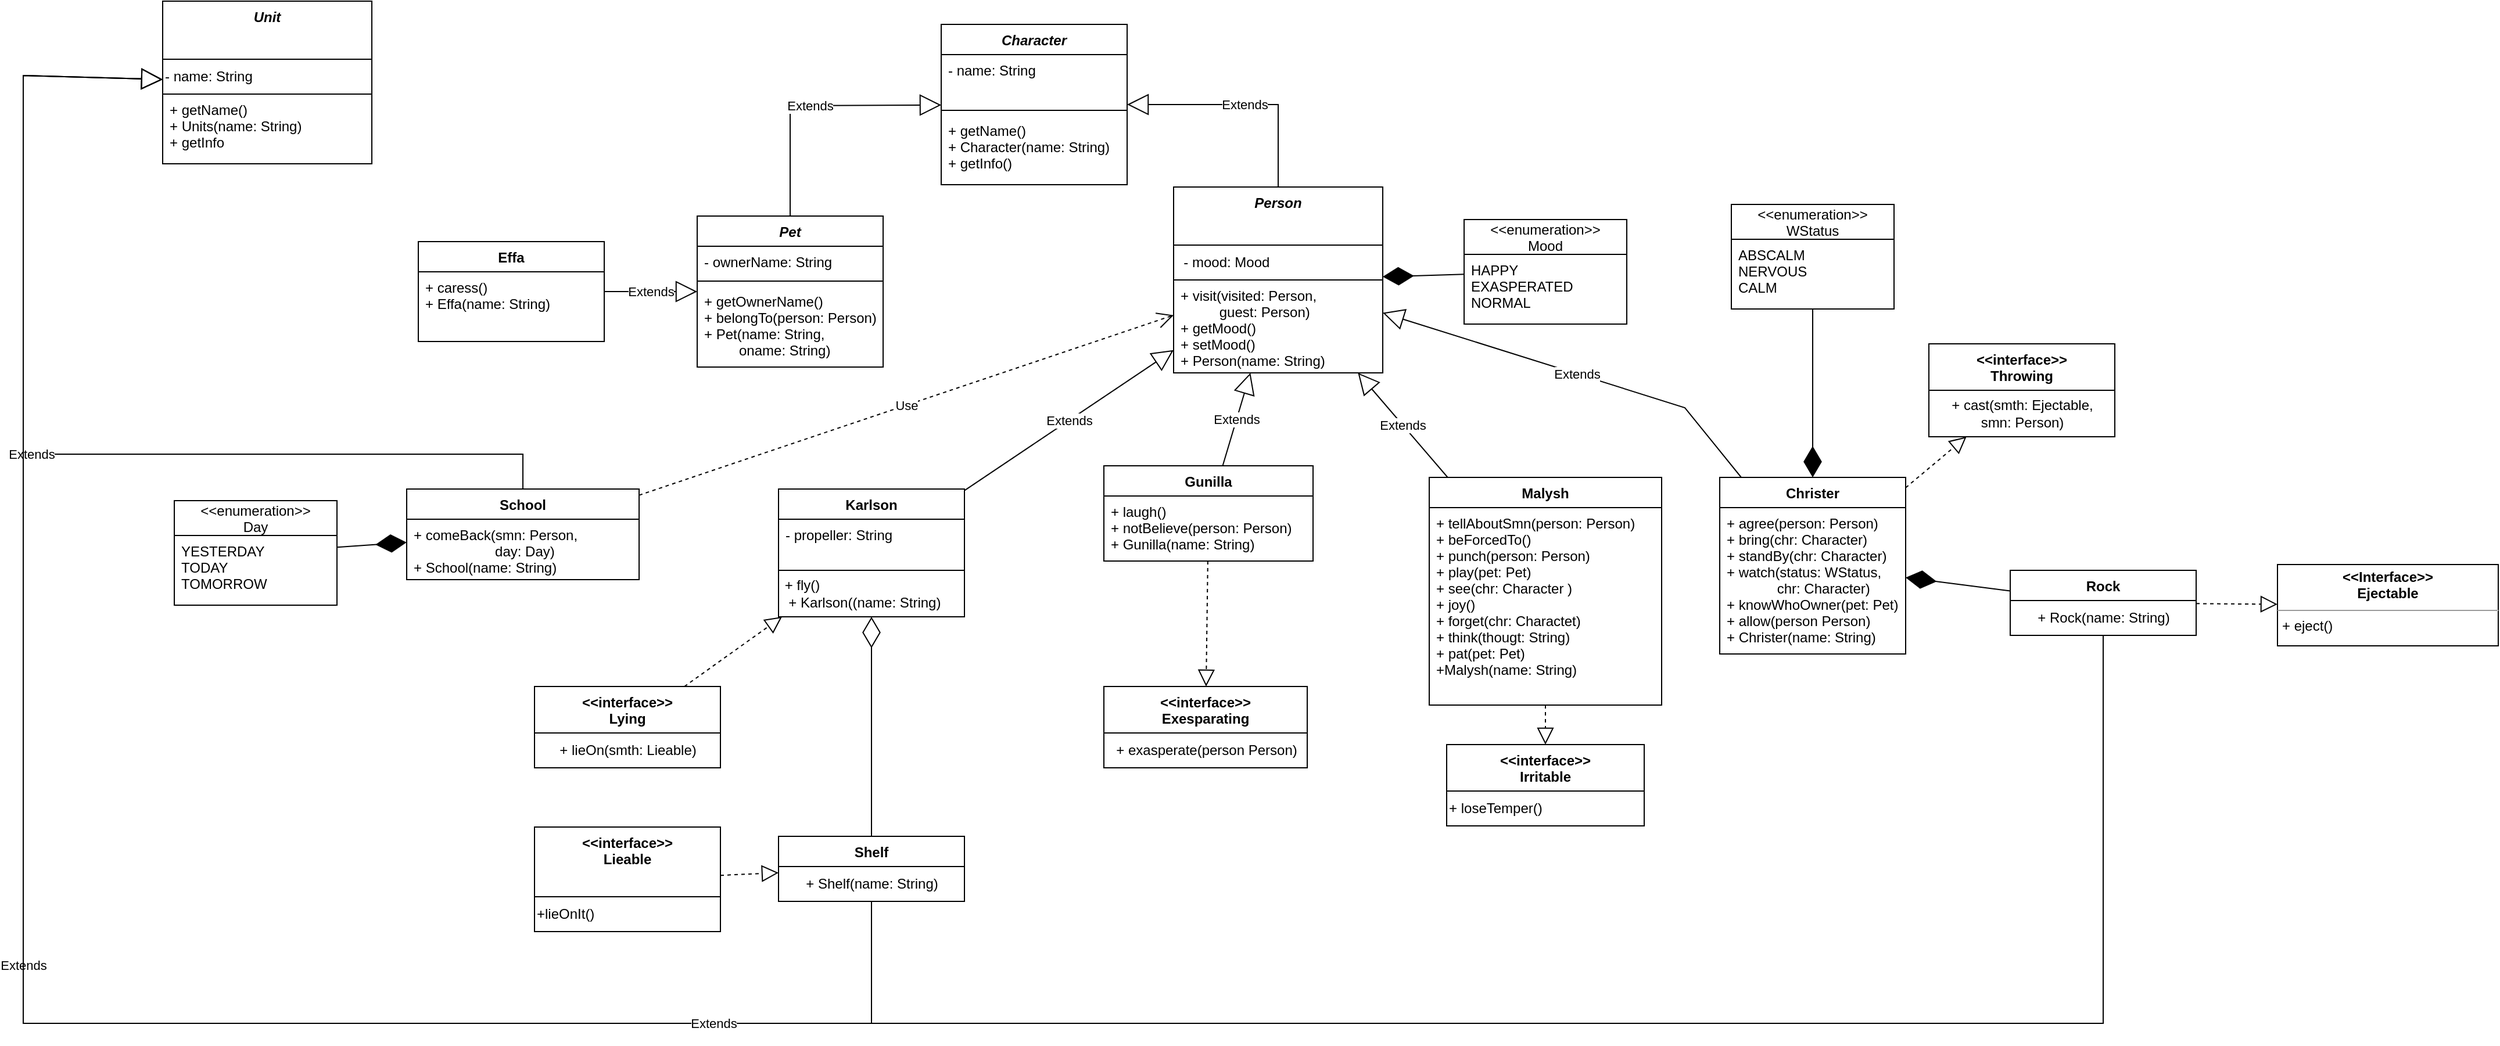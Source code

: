 <mxfile version="20.6.1" type="device"><diagram id="C5RBs43oDa-KdzZeNtuy" name="Page-1"><mxGraphModel dx="2957" dy="975" grid="1" gridSize="10" guides="1" tooltips="1" connect="1" arrows="1" fold="1" page="1" pageScale="1" pageWidth="827" pageHeight="1169" math="0" shadow="0"><root><mxCell id="WIyWlLk6GJQsqaUBKTNV-0"/><mxCell id="WIyWlLk6GJQsqaUBKTNV-1" parent="WIyWlLk6GJQsqaUBKTNV-0"/><mxCell id="LyGrpAxlFLTjC1J1gwCy-34" value="Person" style="swimlane;fontStyle=3;align=center;verticalAlign=top;childLayout=stackLayout;horizontal=1;startSize=50;horizontalStack=0;resizeParent=1;resizeParentMax=0;resizeLast=0;collapsible=1;marginBottom=0;strokeColor=default;fontSize=12;" parent="WIyWlLk6GJQsqaUBKTNV-1" vertex="1"><mxGeometry x="210" y="450" width="180" height="160" as="geometry"/></mxCell><mxCell id="pjEBKqfjAvjFwdHiH-X7-26" value="&amp;nbsp; - mood: Mood" style="text;html=1;align=left;verticalAlign=middle;resizable=0;points=[];autosize=1;strokeColor=default;fillColor=none;" parent="LyGrpAxlFLTjC1J1gwCy-34" vertex="1"><mxGeometry y="50" width="180" height="30" as="geometry"/></mxCell><mxCell id="LyGrpAxlFLTjC1J1gwCy-37" value="+ visit(visited: Person,  &#10;          guest: Person)&#10;+ getMood()&#10;+ setMood()&#10;+ Person(name: String)" style="text;strokeColor=none;fillColor=none;align=left;verticalAlign=top;spacingLeft=4;spacingRight=4;overflow=hidden;rotatable=0;points=[[0,0.5],[1,0.5]];portConstraint=eastwest;fontSize=12;" parent="LyGrpAxlFLTjC1J1gwCy-34" vertex="1"><mxGeometry y="80" width="180" height="80" as="geometry"/></mxCell><mxCell id="LyGrpAxlFLTjC1J1gwCy-38" value="&lt;&lt;enumeration&gt;&gt;&#10;Mood" style="swimlane;fontStyle=0;childLayout=stackLayout;horizontal=1;startSize=30;fillColor=none;horizontalStack=0;resizeParent=1;resizeParentMax=0;resizeLast=0;collapsible=1;marginBottom=0;strokeColor=default;fontSize=12;" parent="WIyWlLk6GJQsqaUBKTNV-1" vertex="1"><mxGeometry x="460" y="478" width="140" height="90" as="geometry"/></mxCell><mxCell id="LyGrpAxlFLTjC1J1gwCy-39" value="HAPPY&#10;EXASPERATED&#10;NORMAL" style="text;strokeColor=none;fillColor=none;align=left;verticalAlign=top;spacingLeft=4;spacingRight=4;overflow=hidden;rotatable=0;points=[[0,0.5],[1,0.5]];portConstraint=eastwest;fontSize=12;" parent="LyGrpAxlFLTjC1J1gwCy-38" vertex="1"><mxGeometry y="30" width="140" height="60" as="geometry"/></mxCell><mxCell id="LyGrpAxlFLTjC1J1gwCy-43" value="Gunilla" style="swimlane;fontStyle=1;align=center;verticalAlign=top;childLayout=stackLayout;horizontal=1;startSize=26;horizontalStack=0;resizeParent=1;resizeParentMax=0;resizeLast=0;collapsible=1;marginBottom=0;strokeColor=default;fontSize=12;" parent="WIyWlLk6GJQsqaUBKTNV-1" vertex="1"><mxGeometry x="150" y="690" width="180" height="82" as="geometry"/></mxCell><mxCell id="LyGrpAxlFLTjC1J1gwCy-46" value="+ laugh()&#10;+ notBelieve(person: Person)&#10;+ Gunilla(name: String)" style="text;strokeColor=none;fillColor=none;align=left;verticalAlign=top;spacingLeft=4;spacingRight=4;overflow=hidden;rotatable=0;points=[[0,0.5],[1,0.5]];portConstraint=eastwest;fontSize=12;" parent="LyGrpAxlFLTjC1J1gwCy-43" vertex="1"><mxGeometry y="26" width="180" height="56" as="geometry"/></mxCell><mxCell id="LyGrpAxlFLTjC1J1gwCy-47" value="Malysh" style="swimlane;fontStyle=1;align=center;verticalAlign=top;childLayout=stackLayout;horizontal=1;startSize=26;horizontalStack=0;resizeParent=1;resizeParentMax=0;resizeLast=0;collapsible=1;marginBottom=0;strokeColor=default;fontSize=12;" parent="WIyWlLk6GJQsqaUBKTNV-1" vertex="1"><mxGeometry x="430" y="700" width="200" height="196" as="geometry"/></mxCell><mxCell id="LyGrpAxlFLTjC1J1gwCy-49" value="+ tellAboutSmn(person: Person)&#10;+ beForcedTo()&#10;+ punch(person: Person)&#10;+ play(pet: Pet)&#10;+ see(chr: Character )&#10;+ joy()&#10;+ forget(chr: Charactet)&#10;+ think(thougt: String)&#10;+ pat(pet: Pet)&#10;+Malysh(name: String)" style="text;strokeColor=none;fillColor=none;align=left;verticalAlign=top;spacingLeft=4;spacingRight=4;overflow=hidden;rotatable=0;points=[[0,0.5],[1,0.5]];portConstraint=eastwest;fontSize=12;" parent="LyGrpAxlFLTjC1J1gwCy-47" vertex="1"><mxGeometry y="26" width="200" height="170" as="geometry"/></mxCell><mxCell id="LyGrpAxlFLTjC1J1gwCy-50" value="Christer" style="swimlane;fontStyle=1;align=center;verticalAlign=top;childLayout=stackLayout;horizontal=1;startSize=26;horizontalStack=0;resizeParent=1;resizeParentMax=0;resizeLast=0;collapsible=1;marginBottom=0;strokeColor=default;fontSize=12;" parent="WIyWlLk6GJQsqaUBKTNV-1" vertex="1"><mxGeometry x="680" y="700" width="160" height="152" as="geometry"/></mxCell><mxCell id="LyGrpAxlFLTjC1J1gwCy-52" value="+ agree(person: Person)&#10;+ bring(chr: Character)&#10;+ standBy(chr: Character)&#10;+ watch(status: WStatus,&#10;             chr: Character)&#10;+ knowWhoOwner(pet: Pet)&#10;+ allow(person Person)&#10;+ Christer(name: String)" style="text;strokeColor=none;fillColor=none;align=left;verticalAlign=top;spacingLeft=4;spacingRight=4;overflow=hidden;rotatable=0;points=[[0,0.5],[1,0.5]];portConstraint=eastwest;fontSize=12;" parent="LyGrpAxlFLTjC1J1gwCy-50" vertex="1"><mxGeometry y="26" width="160" height="126" as="geometry"/></mxCell><mxCell id="LyGrpAxlFLTjC1J1gwCy-53" value="&lt;&lt;enumeration&gt;&gt;&#10;WStatus" style="swimlane;fontStyle=0;childLayout=stackLayout;horizontal=1;startSize=30;fillColor=none;horizontalStack=0;resizeParent=1;resizeParentMax=0;resizeLast=0;collapsible=1;marginBottom=0;strokeColor=default;fontSize=12;" parent="WIyWlLk6GJQsqaUBKTNV-1" vertex="1"><mxGeometry x="690" y="465" width="140" height="90" as="geometry"/></mxCell><mxCell id="LyGrpAxlFLTjC1J1gwCy-54" value="ABSCALM&#10;NERVOUS&#10;CALM" style="text;strokeColor=none;fillColor=none;align=left;verticalAlign=top;spacingLeft=4;spacingRight=4;overflow=hidden;rotatable=0;points=[[0,0.5],[1,0.5]];portConstraint=eastwest;fontSize=12;" parent="LyGrpAxlFLTjC1J1gwCy-53" vertex="1"><mxGeometry y="30" width="140" height="60" as="geometry"/></mxCell><mxCell id="LyGrpAxlFLTjC1J1gwCy-63" value="Karlson" style="swimlane;fontStyle=1;align=center;verticalAlign=top;childLayout=stackLayout;horizontal=1;startSize=26;horizontalStack=0;resizeParent=1;resizeParentMax=0;resizeLast=0;collapsible=1;marginBottom=0;strokeColor=default;fontSize=12;" parent="WIyWlLk6GJQsqaUBKTNV-1" vertex="1"><mxGeometry x="-130" y="710" width="160" height="110" as="geometry"/></mxCell><mxCell id="LyGrpAxlFLTjC1J1gwCy-64" value="- propeller: String" style="text;strokeColor=none;fillColor=none;align=left;verticalAlign=top;spacingLeft=4;spacingRight=4;overflow=hidden;rotatable=0;points=[[0,0.5],[1,0.5]];portConstraint=eastwest;fontSize=12;" parent="LyGrpAxlFLTjC1J1gwCy-63" vertex="1"><mxGeometry y="26" width="160" height="44" as="geometry"/></mxCell><mxCell id="pjEBKqfjAvjFwdHiH-X7-18" value="&amp;nbsp;+ fly()&lt;br&gt;&amp;nbsp; + Karlson((name: String)" style="text;html=1;align=left;verticalAlign=middle;resizable=0;points=[];autosize=1;strokeColor=default;fillColor=none;" parent="LyGrpAxlFLTjC1J1gwCy-63" vertex="1"><mxGeometry y="70" width="160" height="40" as="geometry"/></mxCell><mxCell id="LyGrpAxlFLTjC1J1gwCy-68" value="Effa" style="swimlane;fontStyle=1;align=center;verticalAlign=top;childLayout=stackLayout;horizontal=1;startSize=26;horizontalStack=0;resizeParent=1;resizeParentMax=0;resizeLast=0;collapsible=1;marginBottom=0;strokeColor=default;fontSize=12;" parent="WIyWlLk6GJQsqaUBKTNV-1" vertex="1"><mxGeometry x="-440" y="497" width="160" height="86" as="geometry"/></mxCell><mxCell id="LyGrpAxlFLTjC1J1gwCy-71" value="+ caress()&#10;+ Effa(name: String)" style="text;strokeColor=none;fillColor=none;align=left;verticalAlign=top;spacingLeft=4;spacingRight=4;overflow=hidden;rotatable=0;points=[[0,0.5],[1,0.5]];portConstraint=eastwest;fontSize=12;" parent="LyGrpAxlFLTjC1J1gwCy-68" vertex="1"><mxGeometry y="26" width="160" height="60" as="geometry"/></mxCell><mxCell id="LyGrpAxlFLTjC1J1gwCy-73" value="Rock" style="swimlane;fontStyle=1;align=center;verticalAlign=top;childLayout=stackLayout;horizontal=1;startSize=26;horizontalStack=0;resizeParent=1;resizeParentMax=0;resizeLast=0;collapsible=1;marginBottom=0;strokeColor=default;fontSize=12;" parent="WIyWlLk6GJQsqaUBKTNV-1" vertex="1"><mxGeometry x="930" y="780" width="160" height="56" as="geometry"/></mxCell><mxCell id="pjEBKqfjAvjFwdHiH-X7-65" value="+ Rock&lt;span style=&quot;text-align: left;&quot;&gt;(name: String)&lt;/span&gt;" style="text;html=1;align=center;verticalAlign=middle;resizable=0;points=[];autosize=1;strokeColor=default;fillColor=none;" parent="LyGrpAxlFLTjC1J1gwCy-73" vertex="1"><mxGeometry y="26" width="160" height="30" as="geometry"/></mxCell><mxCell id="LyGrpAxlFLTjC1J1gwCy-79" value="&lt;&lt;interface&gt;&gt;&#10;Throwing&#10;" style="swimlane;fontStyle=1;align=center;verticalAlign=top;childLayout=stackLayout;horizontal=1;startSize=40;horizontalStack=0;resizeParent=1;resizeParentMax=0;resizeLast=0;collapsible=1;marginBottom=0;strokeColor=default;fontSize=12;" parent="WIyWlLk6GJQsqaUBKTNV-1" vertex="1"><mxGeometry x="860" y="585" width="160" height="80" as="geometry"/></mxCell><mxCell id="pjEBKqfjAvjFwdHiH-X7-2" value="+ cast(smth: Ejectable, &lt;br&gt;smn: Person)" style="text;html=1;align=center;verticalAlign=middle;resizable=0;points=[];autosize=1;strokeColor=none;fillColor=none;" parent="LyGrpAxlFLTjC1J1gwCy-79" vertex="1"><mxGeometry y="40" width="160" height="40" as="geometry"/></mxCell><mxCell id="LyGrpAxlFLTjC1J1gwCy-84" value="Shelf" style="swimlane;fontStyle=1;align=center;verticalAlign=top;childLayout=stackLayout;horizontal=1;startSize=26;horizontalStack=0;resizeParent=1;resizeParentMax=0;resizeLast=0;collapsible=1;marginBottom=0;strokeColor=default;fontSize=12;rotation=0;" parent="WIyWlLk6GJQsqaUBKTNV-1" vertex="1"><mxGeometry x="-130" y="1009" width="160" height="56" as="geometry"/></mxCell><mxCell id="pjEBKqfjAvjFwdHiH-X7-64" value="+ Shelf(name: String)" style="text;html=1;align=center;verticalAlign=middle;resizable=0;points=[];autosize=1;strokeColor=default;fillColor=none;" parent="LyGrpAxlFLTjC1J1gwCy-84" vertex="1"><mxGeometry y="26" width="160" height="30" as="geometry"/></mxCell><mxCell id="LyGrpAxlFLTjC1J1gwCy-88" value="&lt;&lt;interface&gt;&gt;&#10;Lying" style="swimlane;fontStyle=1;align=center;verticalAlign=top;childLayout=stackLayout;horizontal=1;startSize=40;horizontalStack=0;resizeParent=1;resizeParentMax=0;resizeLast=0;collapsible=1;marginBottom=0;strokeColor=default;fontSize=12;" parent="WIyWlLk6GJQsqaUBKTNV-1" vertex="1"><mxGeometry x="-340" y="880" width="160" height="70" as="geometry"/></mxCell><mxCell id="pjEBKqfjAvjFwdHiH-X7-61" value="+ lieOn(smth: Lieable)" style="text;html=1;align=center;verticalAlign=middle;resizable=0;points=[];autosize=1;strokeColor=none;fillColor=none;" parent="LyGrpAxlFLTjC1J1gwCy-88" vertex="1"><mxGeometry y="40" width="160" height="30" as="geometry"/></mxCell><mxCell id="LyGrpAxlFLTjC1J1gwCy-116" value="School" style="swimlane;fontStyle=1;align=center;verticalAlign=top;childLayout=stackLayout;horizontal=1;startSize=26;horizontalStack=0;resizeParent=1;resizeParentMax=0;resizeLast=0;collapsible=1;marginBottom=0;strokeColor=default;fontSize=12;" parent="WIyWlLk6GJQsqaUBKTNV-1" vertex="1"><mxGeometry x="-450" y="710" width="200" height="78" as="geometry"/></mxCell><mxCell id="LyGrpAxlFLTjC1J1gwCy-119" value="+ comeBack(smn: Person, &#10;                     day: Day)&#10;+ School(name: String)&#10;" style="text;strokeColor=none;fillColor=none;align=left;verticalAlign=top;spacingLeft=4;spacingRight=4;overflow=hidden;rotatable=0;points=[[0,0.5],[1,0.5]];portConstraint=eastwest;fontSize=12;" parent="LyGrpAxlFLTjC1J1gwCy-116" vertex="1"><mxGeometry y="26" width="200" height="52" as="geometry"/></mxCell><mxCell id="pjEBKqfjAvjFwdHiH-X7-1" value="&lt;p style=&quot;margin:0px;margin-top:4px;text-align:center;&quot;&gt;&lt;b&gt;&amp;lt;&amp;lt;Interface&amp;gt;&amp;gt;&lt;br&gt;Ejectable&lt;/b&gt;&lt;/p&gt;&lt;hr size=&quot;1&quot;&gt;&lt;p style=&quot;margin:0px;margin-left:4px;&quot;&gt;+ eject()&lt;b&gt;&lt;br&gt;&lt;/b&gt;&lt;/p&gt;&lt;p style=&quot;margin:0px;margin-left:4px;&quot;&gt;&lt;b&gt;&lt;br&gt;&lt;/b&gt;&lt;/p&gt;&lt;p style=&quot;margin:0px;margin-left:4px;&quot;&gt;&lt;b&gt;&lt;br&gt;&lt;/b&gt;&lt;/p&gt;&lt;p style=&quot;margin:0px;margin-left:4px;&quot;&gt;&lt;br&gt;&lt;/p&gt;" style="verticalAlign=top;align=left;overflow=fill;fontSize=12;fontFamily=Helvetica;html=1;shadow=0;glass=0;sketch=0;strokeColor=default;gradientColor=none;" parent="WIyWlLk6GJQsqaUBKTNV-1" vertex="1"><mxGeometry x="1160" y="775" width="190" height="70" as="geometry"/></mxCell><mxCell id="pjEBKqfjAvjFwdHiH-X7-3" value="Pet" style="swimlane;fontStyle=3;align=center;verticalAlign=top;childLayout=stackLayout;horizontal=1;startSize=26;horizontalStack=0;resizeParent=1;resizeParentMax=0;resizeLast=0;collapsible=1;marginBottom=0;strokeColor=default;fontSize=12;" parent="WIyWlLk6GJQsqaUBKTNV-1" vertex="1"><mxGeometry x="-200" y="475" width="160" height="130" as="geometry"/></mxCell><mxCell id="pjEBKqfjAvjFwdHiH-X7-4" value="- ownerName: String" style="text;strokeColor=none;fillColor=none;align=left;verticalAlign=top;spacingLeft=4;spacingRight=4;overflow=hidden;rotatable=0;points=[[0,0.5],[1,0.5]];portConstraint=eastwest;fontSize=12;" parent="pjEBKqfjAvjFwdHiH-X7-3" vertex="1"><mxGeometry y="26" width="160" height="26" as="geometry"/></mxCell><mxCell id="pjEBKqfjAvjFwdHiH-X7-5" value="" style="line;strokeWidth=1;fillColor=none;align=left;verticalAlign=middle;spacingTop=-1;spacingLeft=3;spacingRight=3;rotatable=0;labelPosition=right;points=[];portConstraint=eastwest;strokeColor=inherit;fontSize=12;" parent="pjEBKqfjAvjFwdHiH-X7-3" vertex="1"><mxGeometry y="52" width="160" height="8" as="geometry"/></mxCell><mxCell id="pjEBKqfjAvjFwdHiH-X7-6" value="+ getOwnerName()&#10;+ belongTo(person: Person)&#10;+ Pet(name: String, &#10;         oname: String)" style="text;strokeColor=none;fillColor=none;align=left;verticalAlign=top;spacingLeft=4;spacingRight=4;overflow=hidden;rotatable=0;points=[[0,0.5],[1,0.5]];portConstraint=eastwest;fontSize=12;" parent="pjEBKqfjAvjFwdHiH-X7-3" vertex="1"><mxGeometry y="60" width="160" height="70" as="geometry"/></mxCell><mxCell id="pjEBKqfjAvjFwdHiH-X7-7" value="Character" style="swimlane;fontStyle=3;align=center;verticalAlign=top;childLayout=stackLayout;horizontal=1;startSize=26;horizontalStack=0;resizeParent=1;resizeParentMax=0;resizeLast=0;collapsible=1;marginBottom=0;strokeColor=default;fontSize=12;" parent="WIyWlLk6GJQsqaUBKTNV-1" vertex="1"><mxGeometry x="10" y="310" width="160" height="138" as="geometry"/></mxCell><mxCell id="pjEBKqfjAvjFwdHiH-X7-8" value="- name: String&#10;" style="text;strokeColor=none;fillColor=none;align=left;verticalAlign=top;spacingLeft=4;spacingRight=4;overflow=hidden;rotatable=0;points=[[0,0.5],[1,0.5]];portConstraint=eastwest;fontSize=12;" parent="pjEBKqfjAvjFwdHiH-X7-7" vertex="1"><mxGeometry y="26" width="160" height="44" as="geometry"/></mxCell><mxCell id="pjEBKqfjAvjFwdHiH-X7-9" value="" style="line;strokeWidth=1;fillColor=none;align=left;verticalAlign=middle;spacingTop=-1;spacingLeft=3;spacingRight=3;rotatable=0;labelPosition=right;points=[];portConstraint=eastwest;strokeColor=inherit;fontSize=12;" parent="pjEBKqfjAvjFwdHiH-X7-7" vertex="1"><mxGeometry y="70" width="160" height="8" as="geometry"/></mxCell><mxCell id="pjEBKqfjAvjFwdHiH-X7-10" value="+ getName()&#10;+ Character(name: String)&#10;+ getInfo()" style="text;strokeColor=none;fillColor=none;align=left;verticalAlign=top;spacingLeft=4;spacingRight=4;overflow=hidden;rotatable=0;points=[[0,0.5],[1,0.5]];portConstraint=eastwest;fontSize=12;" parent="pjEBKqfjAvjFwdHiH-X7-7" vertex="1"><mxGeometry y="78" width="160" height="60" as="geometry"/></mxCell><mxCell id="pjEBKqfjAvjFwdHiH-X7-22" value="&lt;&lt;interface&gt;&gt;&#10;Exesparating&#10;" style="swimlane;fontStyle=1;align=center;verticalAlign=top;childLayout=stackLayout;horizontal=1;startSize=40;horizontalStack=0;resizeParent=1;resizeParentMax=0;resizeLast=0;collapsible=1;marginBottom=0;strokeColor=default;fontSize=12;" parent="WIyWlLk6GJQsqaUBKTNV-1" vertex="1"><mxGeometry x="150" y="880" width="175" height="70" as="geometry"/></mxCell><mxCell id="pjEBKqfjAvjFwdHiH-X7-23" value="&lt;span style=&quot;text-align: left;&quot;&gt;+ exasperate(person Person)&lt;/span&gt;" style="text;html=1;align=center;verticalAlign=middle;resizable=0;points=[];autosize=1;strokeColor=none;fillColor=none;" parent="pjEBKqfjAvjFwdHiH-X7-22" vertex="1"><mxGeometry y="40" width="175" height="30" as="geometry"/></mxCell><mxCell id="pjEBKqfjAvjFwdHiH-X7-29" value="&lt;&lt;interface&gt;&gt;&#10;Irritable&#10;" style="swimlane;fontStyle=1;align=center;verticalAlign=top;childLayout=stackLayout;horizontal=1;startSize=40;horizontalStack=0;resizeParent=1;resizeParentMax=0;resizeLast=0;collapsible=1;marginBottom=0;strokeColor=default;fontSize=12;" parent="WIyWlLk6GJQsqaUBKTNV-1" vertex="1"><mxGeometry x="445" y="930" width="170" height="70" as="geometry"/></mxCell><mxCell id="pjEBKqfjAvjFwdHiH-X7-30" value="&lt;span style=&quot;&quot;&gt;+ l&lt;/span&gt;oseTemper()" style="text;html=1;align=left;verticalAlign=middle;resizable=0;points=[];autosize=1;strokeColor=none;fillColor=none;" parent="pjEBKqfjAvjFwdHiH-X7-29" vertex="1"><mxGeometry y="40" width="170" height="30" as="geometry"/></mxCell><mxCell id="pjEBKqfjAvjFwdHiH-X7-31" value="" style="endArrow=block;dashed=1;endFill=0;endSize=12;html=1;rounded=0;" parent="WIyWlLk6GJQsqaUBKTNV-1" source="LyGrpAxlFLTjC1J1gwCy-43" target="pjEBKqfjAvjFwdHiH-X7-22" edge="1"><mxGeometry width="160" relative="1" as="geometry"><mxPoint x="270" y="820" as="sourcePoint"/><mxPoint x="430" y="820" as="targetPoint"/></mxGeometry></mxCell><mxCell id="pjEBKqfjAvjFwdHiH-X7-32" value="" style="endArrow=block;dashed=1;endFill=0;endSize=12;html=1;rounded=0;" parent="WIyWlLk6GJQsqaUBKTNV-1" source="LyGrpAxlFLTjC1J1gwCy-47" target="pjEBKqfjAvjFwdHiH-X7-29" edge="1"><mxGeometry width="160" relative="1" as="geometry"><mxPoint x="248.75" y="790" as="sourcePoint"/><mxPoint x="245.972" y="890" as="targetPoint"/></mxGeometry></mxCell><mxCell id="pjEBKqfjAvjFwdHiH-X7-33" value="" style="endArrow=diamondThin;endFill=1;endSize=24;html=1;rounded=0;" parent="WIyWlLk6GJQsqaUBKTNV-1" source="LyGrpAxlFLTjC1J1gwCy-38" target="LyGrpAxlFLTjC1J1gwCy-34" edge="1"><mxGeometry width="160" relative="1" as="geometry"><mxPoint x="480" y="390" as="sourcePoint"/><mxPoint x="450" y="460" as="targetPoint"/></mxGeometry></mxCell><mxCell id="pjEBKqfjAvjFwdHiH-X7-34" value="Extends" style="endArrow=block;endSize=16;endFill=0;html=1;rounded=0;" parent="WIyWlLk6GJQsqaUBKTNV-1" source="LyGrpAxlFLTjC1J1gwCy-34" target="pjEBKqfjAvjFwdHiH-X7-7" edge="1"><mxGeometry width="160" relative="1" as="geometry"><mxPoint x="320" y="450" as="sourcePoint"/><mxPoint x="480" y="450" as="targetPoint"/><Array as="points"><mxPoint x="300" y="379"/></Array></mxGeometry></mxCell><mxCell id="pjEBKqfjAvjFwdHiH-X7-35" value="Extends" style="endArrow=block;endSize=16;endFill=0;html=1;rounded=0;" parent="WIyWlLk6GJQsqaUBKTNV-1" source="pjEBKqfjAvjFwdHiH-X7-3" target="pjEBKqfjAvjFwdHiH-X7-7" edge="1"><mxGeometry width="160" relative="1" as="geometry"><mxPoint x="310.0" y="460" as="sourcePoint"/><mxPoint x="180.0" y="389" as="targetPoint"/><Array as="points"><mxPoint x="-120" y="380"/></Array></mxGeometry></mxCell><mxCell id="pjEBKqfjAvjFwdHiH-X7-36" value="Extends" style="endArrow=block;endSize=16;endFill=0;html=1;rounded=0;" parent="WIyWlLk6GJQsqaUBKTNV-1" source="LyGrpAxlFLTjC1J1gwCy-43" target="LyGrpAxlFLTjC1J1gwCy-34" edge="1"><mxGeometry width="160" relative="1" as="geometry"><mxPoint x="280" y="630" as="sourcePoint"/><mxPoint x="440" y="630" as="targetPoint"/></mxGeometry></mxCell><mxCell id="pjEBKqfjAvjFwdHiH-X7-37" value="Extends" style="endArrow=block;endSize=16;endFill=0;html=1;rounded=0;" parent="WIyWlLk6GJQsqaUBKTNV-1" source="LyGrpAxlFLTjC1J1gwCy-63" target="LyGrpAxlFLTjC1J1gwCy-34" edge="1"><mxGeometry width="160" relative="1" as="geometry"><mxPoint x="290.0" y="640" as="sourcePoint"/><mxPoint x="450" y="640" as="targetPoint"/></mxGeometry></mxCell><mxCell id="pjEBKqfjAvjFwdHiH-X7-38" value="Extends" style="endArrow=block;endSize=16;endFill=0;html=1;rounded=0;" parent="WIyWlLk6GJQsqaUBKTNV-1" source="LyGrpAxlFLTjC1J1gwCy-47" target="LyGrpAxlFLTjC1J1gwCy-34" edge="1"><mxGeometry width="160" relative="1" as="geometry"><mxPoint x="300.0" y="650" as="sourcePoint"/><mxPoint x="460" y="650" as="targetPoint"/></mxGeometry></mxCell><mxCell id="pjEBKqfjAvjFwdHiH-X7-39" value="Extends" style="endArrow=block;endSize=16;endFill=0;html=1;rounded=0;" parent="WIyWlLk6GJQsqaUBKTNV-1" source="LyGrpAxlFLTjC1J1gwCy-50" target="LyGrpAxlFLTjC1J1gwCy-34" edge="1"><mxGeometry width="160" relative="1" as="geometry"><mxPoint x="310.0" y="660" as="sourcePoint"/><mxPoint x="400" y="520" as="targetPoint"/><Array as="points"><mxPoint x="650" y="640"/></Array></mxGeometry></mxCell><mxCell id="pjEBKqfjAvjFwdHiH-X7-40" value="&lt;&lt;enumeration&gt;&gt;&#10;Day" style="swimlane;fontStyle=0;childLayout=stackLayout;horizontal=1;startSize=30;fillColor=none;horizontalStack=0;resizeParent=1;resizeParentMax=0;resizeLast=0;collapsible=1;marginBottom=0;strokeColor=default;fontSize=12;" parent="WIyWlLk6GJQsqaUBKTNV-1" vertex="1"><mxGeometry x="-650" y="720" width="140" height="90" as="geometry"/></mxCell><mxCell id="pjEBKqfjAvjFwdHiH-X7-41" value="YESTERDAY&#10;TODAY&#10;TOMORROW" style="text;strokeColor=none;fillColor=none;align=left;verticalAlign=top;spacingLeft=4;spacingRight=4;overflow=hidden;rotatable=0;points=[[0,0.5],[1,0.5]];portConstraint=eastwest;fontSize=12;" parent="pjEBKqfjAvjFwdHiH-X7-40" vertex="1"><mxGeometry y="30" width="140" height="60" as="geometry"/></mxCell><mxCell id="pjEBKqfjAvjFwdHiH-X7-42" value="" style="endArrow=diamondThin;endFill=1;endSize=24;html=1;rounded=0;" parent="WIyWlLk6GJQsqaUBKTNV-1" source="pjEBKqfjAvjFwdHiH-X7-40" target="LyGrpAxlFLTjC1J1gwCy-116" edge="1"><mxGeometry width="160" relative="1" as="geometry"><mxPoint x="170" y="313" as="sourcePoint"/><mxPoint x="100" y="313" as="targetPoint"/></mxGeometry></mxCell><mxCell id="pjEBKqfjAvjFwdHiH-X7-49" value="Use" style="endArrow=open;endSize=12;dashed=1;html=1;rounded=0;" parent="WIyWlLk6GJQsqaUBKTNV-1" source="LyGrpAxlFLTjC1J1gwCy-116" target="LyGrpAxlFLTjC1J1gwCy-34" edge="1"><mxGeometry width="160" relative="1" as="geometry"><mxPoint x="-110" y="720" as="sourcePoint"/><mxPoint x="50" y="720" as="targetPoint"/></mxGeometry></mxCell><mxCell id="pjEBKqfjAvjFwdHiH-X7-50" value="" style="endArrow=block;dashed=1;endFill=0;endSize=12;html=1;rounded=0;" parent="WIyWlLk6GJQsqaUBKTNV-1" source="LyGrpAxlFLTjC1J1gwCy-50" target="LyGrpAxlFLTjC1J1gwCy-79" edge="1"><mxGeometry width="160" relative="1" as="geometry"><mxPoint x="700" y="800" as="sourcePoint"/><mxPoint x="860" y="800" as="targetPoint"/></mxGeometry></mxCell><mxCell id="pjEBKqfjAvjFwdHiH-X7-51" value="" style="endArrow=block;dashed=1;endFill=0;endSize=12;html=1;rounded=0;" parent="WIyWlLk6GJQsqaUBKTNV-1" source="LyGrpAxlFLTjC1J1gwCy-73" target="pjEBKqfjAvjFwdHiH-X7-1" edge="1"><mxGeometry width="160" relative="1" as="geometry"><mxPoint x="905" y="1009.545" as="sourcePoint"/><mxPoint x="965" y="1005.455" as="targetPoint"/></mxGeometry></mxCell><mxCell id="pjEBKqfjAvjFwdHiH-X7-54" value="Extends" style="endArrow=block;endSize=16;endFill=0;html=1;rounded=0;" parent="WIyWlLk6GJQsqaUBKTNV-1" source="LyGrpAxlFLTjC1J1gwCy-68" target="pjEBKqfjAvjFwdHiH-X7-3" edge="1"><mxGeometry width="160" relative="1" as="geometry"><mxPoint x="-110" y="475" as="sourcePoint"/><mxPoint x="20" y="389.381" as="targetPoint"/><Array as="points"/></mxGeometry></mxCell><mxCell id="pjEBKqfjAvjFwdHiH-X7-55" value="" style="endArrow=block;dashed=1;endFill=0;endSize=12;html=1;rounded=0;" parent="WIyWlLk6GJQsqaUBKTNV-1" source="LyGrpAxlFLTjC1J1gwCy-88" target="LyGrpAxlFLTjC1J1gwCy-63" edge="1"><mxGeometry width="160" relative="1" as="geometry"><mxPoint x="248.75" y="790" as="sourcePoint"/><mxPoint x="245.972" y="890" as="targetPoint"/></mxGeometry></mxCell><mxCell id="pjEBKqfjAvjFwdHiH-X7-58" value="&lt;&lt;interface&gt;&gt;&#10;Lieable" style="swimlane;fontStyle=1;align=center;verticalAlign=top;childLayout=stackLayout;horizontal=1;startSize=60;horizontalStack=0;resizeParent=1;resizeParentMax=0;resizeLast=0;collapsible=1;marginBottom=0;strokeColor=default;fontSize=12;" parent="WIyWlLk6GJQsqaUBKTNV-1" vertex="1"><mxGeometry x="-340" y="1001" width="160" height="90" as="geometry"/></mxCell><mxCell id="pjEBKqfjAvjFwdHiH-X7-60" value="&lt;span style=&quot;&quot;&gt;+lieOnIt()&lt;/span&gt;" style="text;html=1;align=left;verticalAlign=middle;resizable=0;points=[];autosize=1;strokeColor=none;fillColor=none;" parent="pjEBKqfjAvjFwdHiH-X7-58" vertex="1"><mxGeometry y="60" width="160" height="30" as="geometry"/></mxCell><mxCell id="pjEBKqfjAvjFwdHiH-X7-59" value="" style="endArrow=block;dashed=1;endFill=0;endSize=12;html=1;rounded=0;" parent="WIyWlLk6GJQsqaUBKTNV-1" source="pjEBKqfjAvjFwdHiH-X7-58" target="LyGrpAxlFLTjC1J1gwCy-84" edge="1"><mxGeometry width="160" relative="1" as="geometry"><mxPoint x="-218.966" y="943" as="sourcePoint"/><mxPoint x="-91.724" y="820" as="targetPoint"/></mxGeometry></mxCell><mxCell id="pjEBKqfjAvjFwdHiH-X7-63" value="" style="endArrow=diamondThin;endFill=1;endSize=24;html=1;rounded=0;" parent="WIyWlLk6GJQsqaUBKTNV-1" source="LyGrpAxlFLTjC1J1gwCy-53" target="LyGrpAxlFLTjC1J1gwCy-50" edge="1"><mxGeometry width="160" relative="1" as="geometry"><mxPoint x="470.0" y="533" as="sourcePoint"/><mxPoint x="400.0" y="533" as="targetPoint"/></mxGeometry></mxCell><mxCell id="pjEBKqfjAvjFwdHiH-X7-66" value="Unit" style="swimlane;fontStyle=3;align=center;verticalAlign=top;childLayout=stackLayout;horizontal=1;startSize=50;horizontalStack=0;resizeParent=1;resizeParentMax=0;resizeLast=0;collapsible=1;marginBottom=0;strokeColor=default;fontSize=12;" parent="WIyWlLk6GJQsqaUBKTNV-1" vertex="1"><mxGeometry x="-660" y="290" width="180" height="140" as="geometry"/></mxCell><mxCell id="pjEBKqfjAvjFwdHiH-X7-67" value="- name: String" style="text;html=1;align=left;verticalAlign=middle;resizable=0;points=[];autosize=1;strokeColor=default;fillColor=none;" parent="pjEBKqfjAvjFwdHiH-X7-66" vertex="1"><mxGeometry y="50" width="180" height="30" as="geometry"/></mxCell><mxCell id="pjEBKqfjAvjFwdHiH-X7-68" value="+ getName()&#10;+ Units(name: String)&#10;+ getInfo" style="text;strokeColor=none;fillColor=none;align=left;verticalAlign=top;spacingLeft=4;spacingRight=4;overflow=hidden;rotatable=0;points=[[0,0.5],[1,0.5]];portConstraint=eastwest;fontSize=12;" parent="pjEBKqfjAvjFwdHiH-X7-66" vertex="1"><mxGeometry y="80" width="180" height="60" as="geometry"/></mxCell><mxCell id="pjEBKqfjAvjFwdHiH-X7-69" value="Extends" style="endArrow=block;endSize=16;endFill=0;html=1;rounded=0;" parent="WIyWlLk6GJQsqaUBKTNV-1" source="LyGrpAxlFLTjC1J1gwCy-116" target="pjEBKqfjAvjFwdHiH-X7-66" edge="1"><mxGeometry width="160" relative="1" as="geometry"><mxPoint x="-280" y="551.8" as="sourcePoint"/><mxPoint x="-190" y="548.2" as="targetPoint"/><Array as="points"><mxPoint x="-350" y="680"/><mxPoint x="-780" y="680"/><mxPoint x="-780" y="354"/></Array></mxGeometry></mxCell><mxCell id="pjEBKqfjAvjFwdHiH-X7-70" value="Extends" style="endArrow=block;endSize=16;endFill=0;html=1;rounded=0;" parent="WIyWlLk6GJQsqaUBKTNV-1" source="LyGrpAxlFLTjC1J1gwCy-84" target="pjEBKqfjAvjFwdHiH-X7-66" edge="1"><mxGeometry width="160" relative="1" as="geometry"><mxPoint x="-270" y="561.8" as="sourcePoint"/><mxPoint x="-180" y="558.2" as="targetPoint"/><Array as="points"><mxPoint x="-50" y="1170"/><mxPoint x="-780" y="1170"/><mxPoint x="-780" y="354"/></Array></mxGeometry></mxCell><mxCell id="pjEBKqfjAvjFwdHiH-X7-72" value="Extends" style="endArrow=block;endSize=16;endFill=0;html=1;rounded=0;" parent="WIyWlLk6GJQsqaUBKTNV-1" source="LyGrpAxlFLTjC1J1gwCy-73" target="pjEBKqfjAvjFwdHiH-X7-66" edge="1"><mxGeometry width="160" relative="1" as="geometry"><mxPoint x="40" y="721.286" as="sourcePoint"/><mxPoint x="-730" y="570" as="targetPoint"/><Array as="points"><mxPoint x="1010" y="1170"/><mxPoint x="-780" y="1170"/><mxPoint x="-780" y="354"/></Array></mxGeometry></mxCell><mxCell id="pjEBKqfjAvjFwdHiH-X7-82" value="" style="endArrow=diamondThin;endFill=1;endSize=24;html=1;rounded=0;" parent="WIyWlLk6GJQsqaUBKTNV-1" source="LyGrpAxlFLTjC1J1gwCy-73" target="LyGrpAxlFLTjC1J1gwCy-50" edge="1"><mxGeometry width="160" relative="1" as="geometry"><mxPoint x="770" y="565" as="sourcePoint"/><mxPoint x="770" y="710" as="targetPoint"/></mxGeometry></mxCell><mxCell id="pjEBKqfjAvjFwdHiH-X7-83" value="" style="endArrow=diamondThin;endFill=0;endSize=24;html=1;rounded=0;" parent="WIyWlLk6GJQsqaUBKTNV-1" source="LyGrpAxlFLTjC1J1gwCy-84" target="LyGrpAxlFLTjC1J1gwCy-63" edge="1"><mxGeometry width="160" relative="1" as="geometry"><mxPoint x="110" y="860" as="sourcePoint"/><mxPoint x="270" y="860" as="targetPoint"/></mxGeometry></mxCell></root></mxGraphModel></diagram></mxfile>